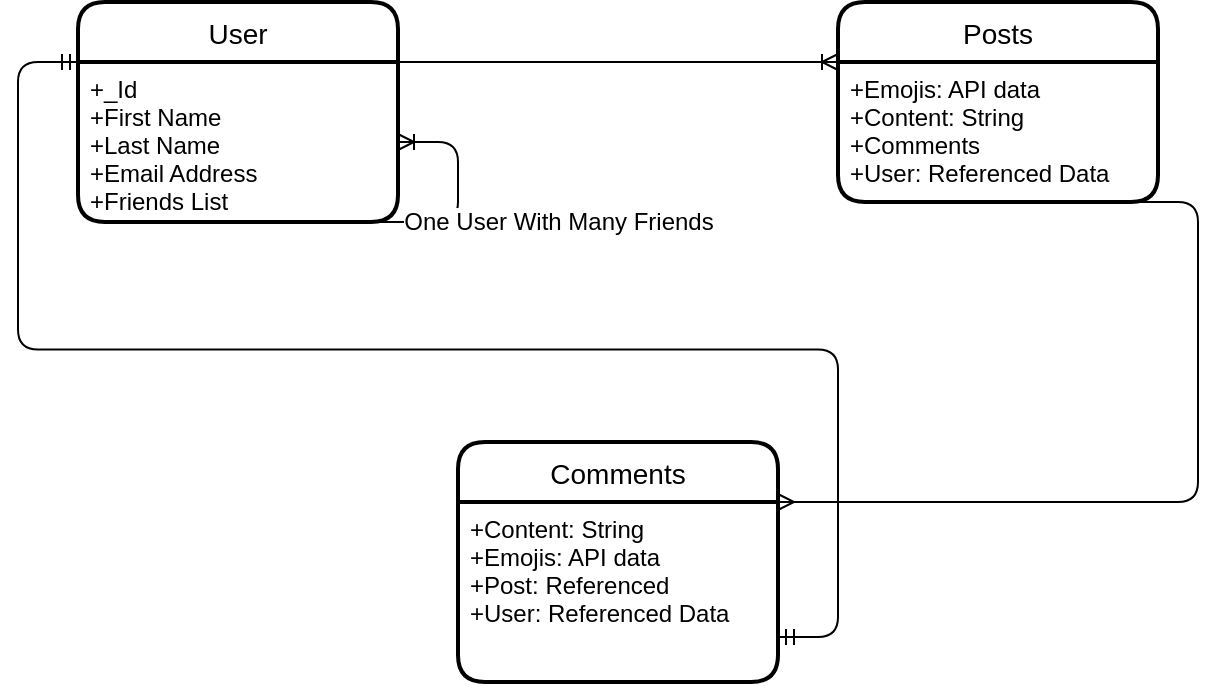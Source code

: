 <mxfile version="15.0.6" type="device"><diagram id="s-pO_HiIwL1BgjcivcZV" name="Page-1"><mxGraphModel dx="1038" dy="547" grid="1" gridSize="10" guides="1" tooltips="1" connect="1" arrows="1" fold="1" page="1" pageScale="1" pageWidth="850" pageHeight="1100" math="0" shadow="0"><root><mxCell id="0"/><mxCell id="1" parent="0"/><mxCell id="8zeAoTRqIWs5ElLsGnom-1" value="User" style="swimlane;childLayout=stackLayout;horizontal=1;startSize=30;horizontalStack=0;rounded=1;fontSize=14;fontStyle=0;strokeWidth=2;resizeParent=0;resizeLast=1;shadow=0;dashed=0;align=center;" parent="1" vertex="1"><mxGeometry x="100" y="30" width="160" height="110" as="geometry"/></mxCell><mxCell id="8zeAoTRqIWs5ElLsGnom-2" value="+_Id&#10;+First Name&#10;+Last Name&#10;+Email Address&#10;+Friends List" style="align=left;strokeColor=none;fillColor=none;spacingLeft=4;fontSize=12;verticalAlign=top;resizable=0;rotatable=0;part=1;" parent="8zeAoTRqIWs5ElLsGnom-1" vertex="1"><mxGeometry y="30" width="160" height="80" as="geometry"/></mxCell><mxCell id="8zeAoTRqIWs5ElLsGnom-3" value="Posts" style="swimlane;childLayout=stackLayout;horizontal=1;startSize=30;horizontalStack=0;rounded=1;fontSize=14;fontStyle=0;strokeWidth=2;resizeParent=0;resizeLast=1;shadow=0;dashed=0;align=center;" parent="1" vertex="1"><mxGeometry x="480" y="30" width="160" height="100" as="geometry"/></mxCell><mxCell id="8zeAoTRqIWs5ElLsGnom-4" value="+Emojis: API data&#10;+Content: String&#10;+Comments&#10;+User: Referenced Data" style="align=left;strokeColor=none;fillColor=none;spacingLeft=4;fontSize=12;verticalAlign=top;resizable=0;rotatable=0;part=1;" parent="8zeAoTRqIWs5ElLsGnom-3" vertex="1"><mxGeometry y="30" width="160" height="70" as="geometry"/></mxCell><mxCell id="8zeAoTRqIWs5ElLsGnom-5" value="Comments" style="swimlane;childLayout=stackLayout;horizontal=1;startSize=30;horizontalStack=0;rounded=1;fontSize=14;fontStyle=0;strokeWidth=2;resizeParent=0;resizeLast=1;shadow=0;dashed=0;align=center;" parent="1" vertex="1"><mxGeometry x="290" y="250" width="160" height="120" as="geometry"/></mxCell><mxCell id="8zeAoTRqIWs5ElLsGnom-6" value="+Content: String&#10;+Emojis: API data&#10;+Post: Referenced&#10;+User: Referenced Data" style="align=left;strokeColor=none;fillColor=none;spacingLeft=4;fontSize=12;verticalAlign=top;resizable=0;rotatable=0;part=1;" parent="8zeAoTRqIWs5ElLsGnom-5" vertex="1"><mxGeometry y="30" width="160" height="90" as="geometry"/></mxCell><mxCell id="qTyYkiyMlOmZ_19E6tbF-2" value="" style="edgeStyle=entityRelationEdgeStyle;fontSize=12;html=1;endArrow=ERmandOne;startArrow=ERmandOne;exitX=1;exitY=0.75;exitDx=0;exitDy=0;" edge="1" parent="1" source="8zeAoTRqIWs5ElLsGnom-6"><mxGeometry width="100" height="100" relative="1" as="geometry"><mxPoint y="160" as="sourcePoint"/><mxPoint x="100" y="60" as="targetPoint"/></mxGeometry></mxCell><mxCell id="qTyYkiyMlOmZ_19E6tbF-3" value="One User With Many Friends" style="edgeStyle=entityRelationEdgeStyle;fontSize=12;html=1;endArrow=ERoneToMany;" edge="1" parent="1" target="8zeAoTRqIWs5ElLsGnom-2"><mxGeometry x="-0.077" y="-50" width="100" height="100" relative="1" as="geometry"><mxPoint x="230" y="140" as="sourcePoint"/><mxPoint x="330" y="40" as="targetPoint"/><mxPoint as="offset"/></mxGeometry></mxCell><mxCell id="qTyYkiyMlOmZ_19E6tbF-6" value="" style="edgeStyle=entityRelationEdgeStyle;fontSize=12;html=1;endArrow=ERoneToMany;entryX=0;entryY=0;entryDx=0;entryDy=0;" edge="1" parent="1" target="8zeAoTRqIWs5ElLsGnom-4"><mxGeometry width="100" height="100" relative="1" as="geometry"><mxPoint x="260" y="60" as="sourcePoint"/><mxPoint x="360" y="-40" as="targetPoint"/></mxGeometry></mxCell><mxCell id="qTyYkiyMlOmZ_19E6tbF-7" value="" style="edgeStyle=entityRelationEdgeStyle;fontSize=12;html=1;endArrow=ERmany;entryX=1;entryY=0.25;entryDx=0;entryDy=0;" edge="1" parent="1" target="8zeAoTRqIWs5ElLsGnom-5"><mxGeometry width="100" height="100" relative="1" as="geometry"><mxPoint x="630" y="130" as="sourcePoint"/><mxPoint x="730" y="30" as="targetPoint"/></mxGeometry></mxCell></root></mxGraphModel></diagram></mxfile>